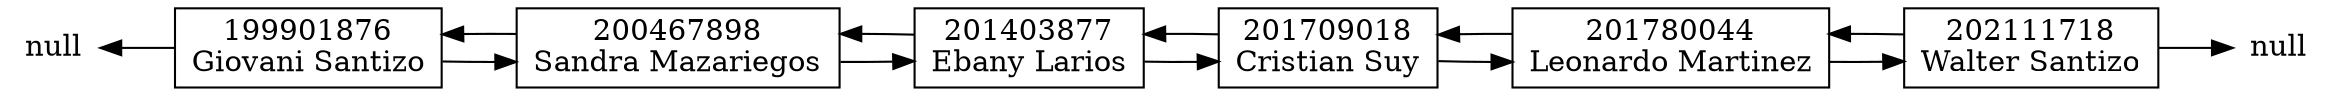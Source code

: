 digraph LinkedList {
	rankdir=LR;
	node [shape=box];
	nullI [shape=none, label="null", style=bold, height=0, width=0];
	nullF [shape=none, label="null", style=bold, height=0, width=0];
	a199901876[label="199901876\nGiovani Santizo"]
	a199901876->a200467898
	nullI->a199901876[dir=back]
			a200467898[label="200467898\nSandra Mazariegos"]
	a200467898->a201403877
	a200467898->a199901876
	a201403877[label="201403877\nEbany Larios"]
	a201403877->a201709018
	a201403877->a200467898
	a201709018[label="201709018\nCristian Suy"]
	a201709018->a201780044
	a201709018->a201403877
	a201780044[label="201780044\nLeonardo Martinez"]
	a201780044->a202111718
	a201780044->a201709018
	a202111718[label="202111718\nWalter Santizo"]
	a202111718->a201780044
	a202111718->nullF
			}
